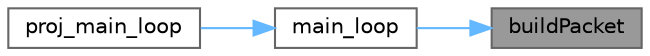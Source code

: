 digraph "buildPacket"
{
 // LATEX_PDF_SIZE
  bgcolor="transparent";
  edge [fontname=Helvetica,fontsize=10,labelfontname=Helvetica,labelfontsize=10];
  node [fontname=Helvetica,fontsize=10,shape=box,height=0.2,width=0.4];
  rankdir="RL";
  Node1 [label="buildPacket",height=0.2,width=0.4,color="gray40", fillcolor="grey60", style="filled", fontcolor="black",tooltip="When mouse packet array has stored all the necessary bytes this functions interprets it and updates m..."];
  Node1 -> Node2 [dir="back",color="steelblue1",style="solid"];
  Node2 [label="main_loop",height=0.2,width=0.4,color="grey40", fillcolor="white", style="filled",URL="$int__manager_8c.html#a24285aea4a27f96c321b2628788e9a57",tooltip="Main loop of the system. This function enters the main loop of the system and continuously waits for ..."];
  Node2 -> Node3 [dir="back",color="steelblue1",style="solid"];
  Node3 [label="proj_main_loop",height=0.2,width=0.4,color="grey40", fillcolor="white", style="filled",URL="$main_8c.html#a2a16f651eccbd248e1ad3b3b924b143b",tooltip=" "];
}
